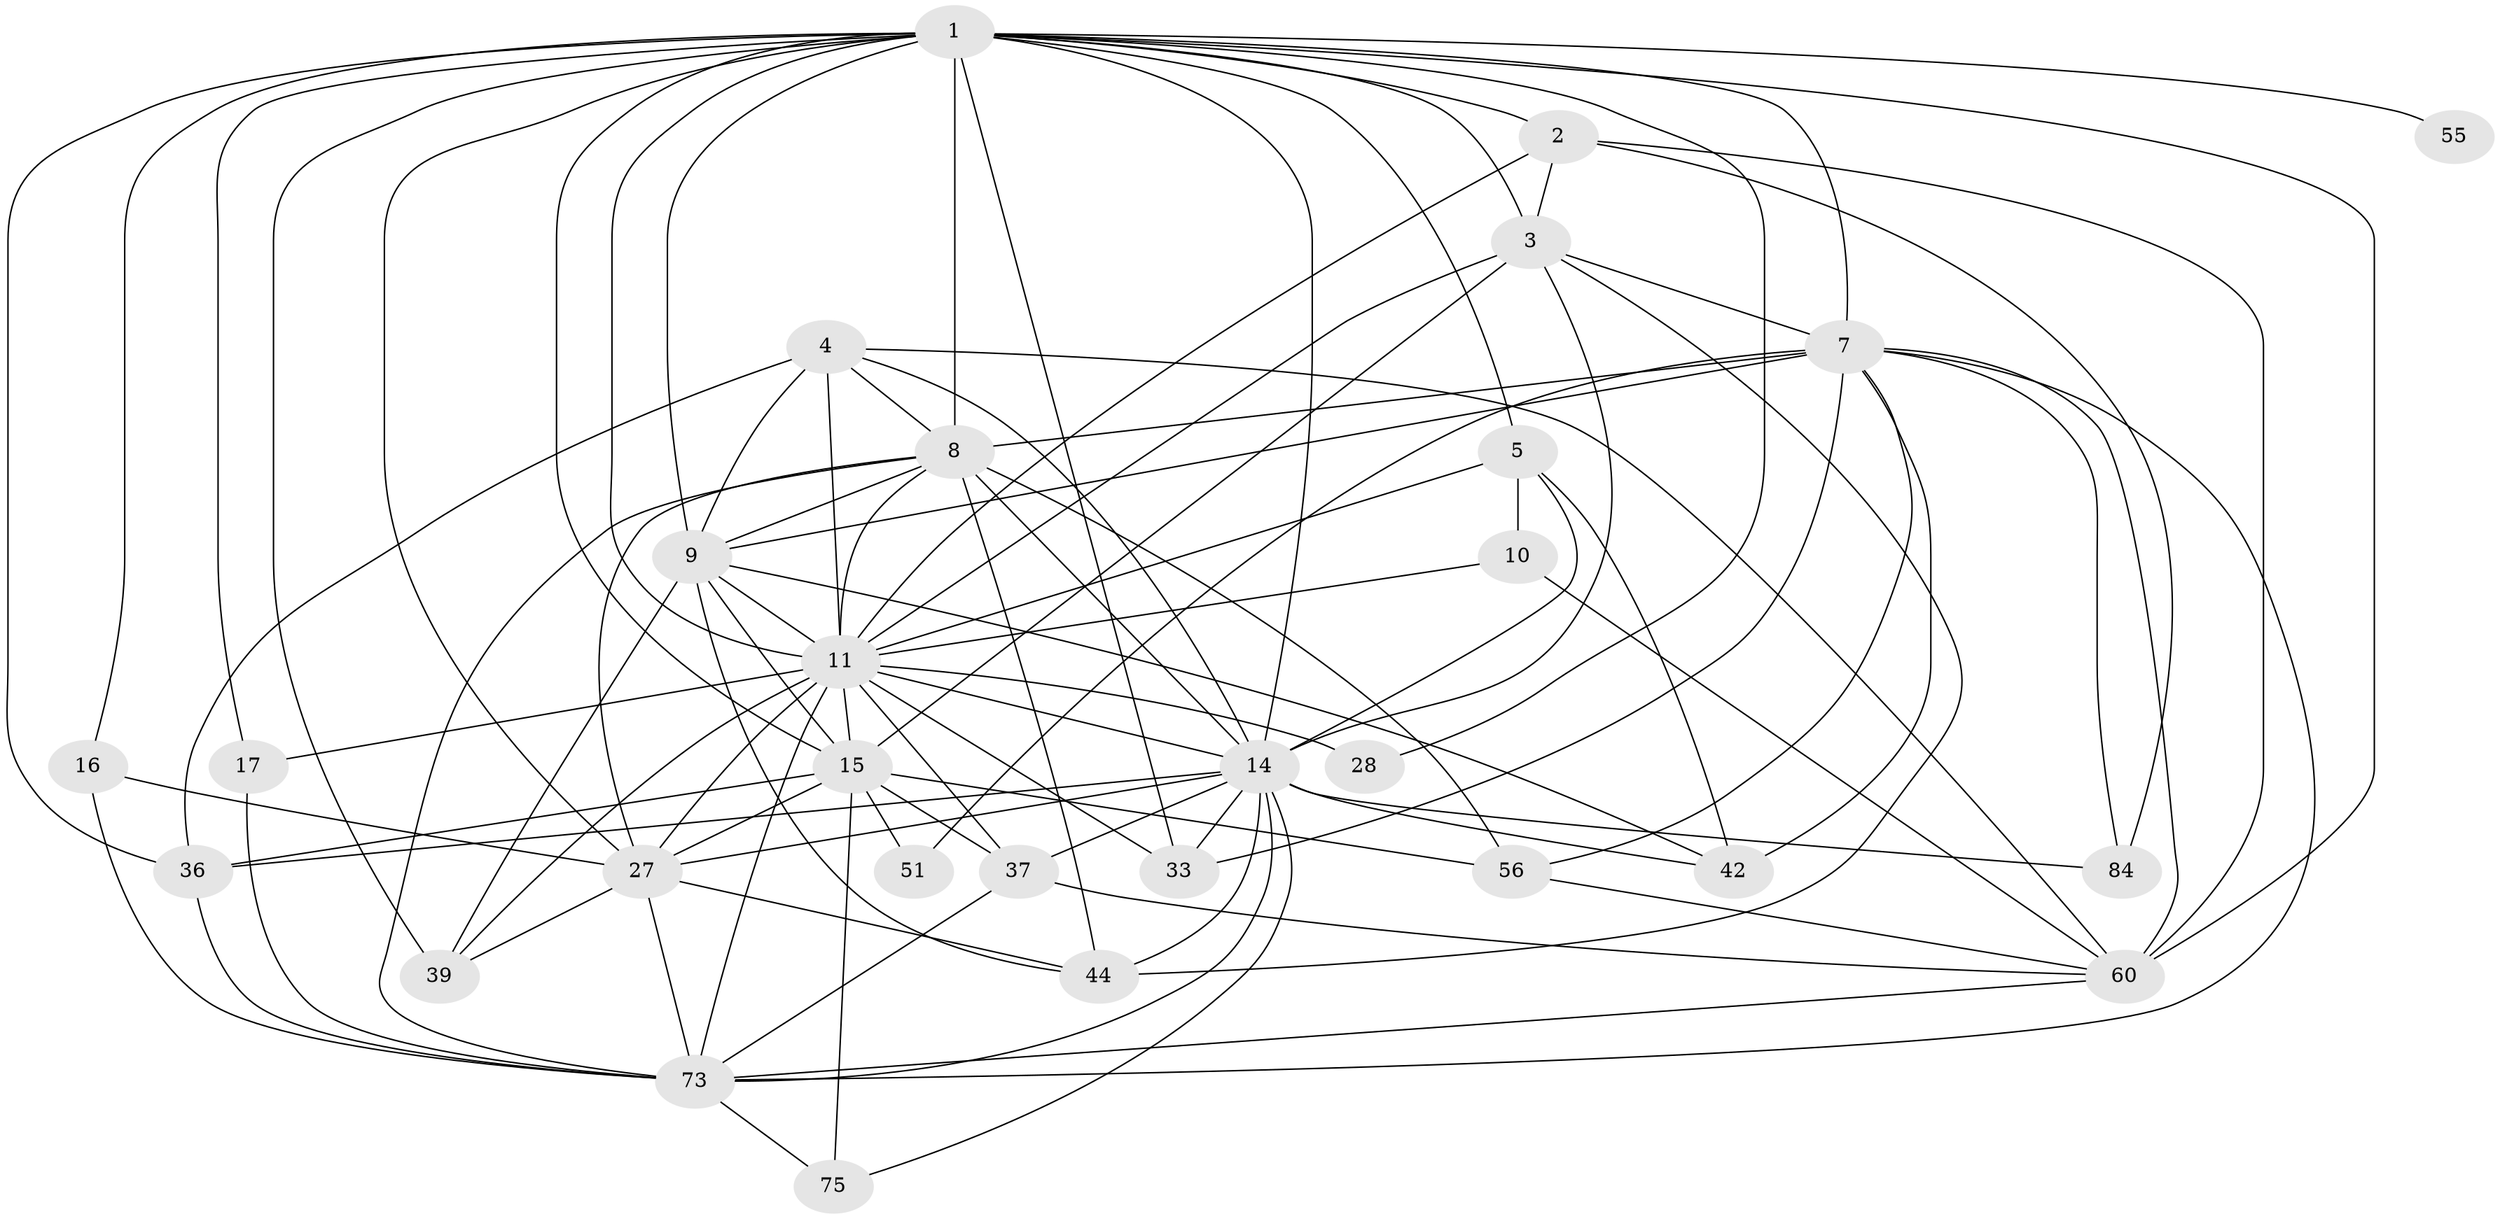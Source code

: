 // original degree distribution, {2: 0.15053763440860216, 3: 0.23655913978494625, 5: 0.1827956989247312, 8: 0.021505376344086023, 4: 0.2903225806451613, 6: 0.08602150537634409, 7: 0.03225806451612903}
// Generated by graph-tools (version 1.1) at 2025/18/03/04/25 18:18:39]
// undirected, 29 vertices, 96 edges
graph export_dot {
graph [start="1"]
  node [color=gray90,style=filled];
  1 [super="+6"];
  2 [super="+23"];
  3 [super="+13"];
  4 [super="+31+19"];
  5 [super="+34"];
  7 [super="+80+61+57+89"];
  8 [super="+58+43"];
  9 [super="+12+25+71"];
  10;
  11 [super="+49+29+69"];
  14 [super="+65+22+68"];
  15 [super="+18+48+92"];
  16;
  17 [super="+24"];
  27 [super="+30+35"];
  28;
  33;
  36 [super="+78"];
  37 [super="+46"];
  39 [super="+40"];
  42 [super="+63"];
  44 [super="+82"];
  51;
  55;
  56 [super="+81"];
  60 [super="+85+72"];
  73 [super="+76+83"];
  75;
  84;
  1 -- 17 [weight=2];
  1 -- 2;
  1 -- 3 [weight=2];
  1 -- 5;
  1 -- 7 [weight=2];
  1 -- 8 [weight=4];
  1 -- 9;
  1 -- 11 [weight=3];
  1 -- 14 [weight=2];
  1 -- 15 [weight=2];
  1 -- 16;
  1 -- 27;
  1 -- 28;
  1 -- 33;
  1 -- 36;
  1 -- 39 [weight=2];
  1 -- 55 [weight=2];
  1 -- 60 [weight=3];
  2 -- 11;
  2 -- 60;
  2 -- 84;
  2 -- 3;
  3 -- 7;
  3 -- 11;
  3 -- 44;
  3 -- 15;
  3 -- 14;
  4 -- 11;
  4 -- 8;
  4 -- 14;
  4 -- 36;
  4 -- 60;
  4 -- 9;
  5 -- 10;
  5 -- 42;
  5 -- 14;
  5 -- 11;
  7 -- 9;
  7 -- 33;
  7 -- 8 [weight=4];
  7 -- 51;
  7 -- 84;
  7 -- 60;
  7 -- 42;
  7 -- 56;
  7 -- 73;
  8 -- 27 [weight=2];
  8 -- 44;
  8 -- 14;
  8 -- 11;
  8 -- 9;
  8 -- 56;
  8 -- 73;
  9 -- 39;
  9 -- 44;
  9 -- 15;
  9 -- 11 [weight=3];
  9 -- 42;
  10 -- 11;
  10 -- 60;
  11 -- 33;
  11 -- 15;
  11 -- 37;
  11 -- 39;
  11 -- 14;
  11 -- 17;
  11 -- 27;
  11 -- 28;
  11 -- 73;
  14 -- 44;
  14 -- 33;
  14 -- 36 [weight=2];
  14 -- 75;
  14 -- 27;
  14 -- 84;
  14 -- 37;
  14 -- 42;
  14 -- 73;
  15 -- 51;
  15 -- 75;
  15 -- 36;
  15 -- 37;
  15 -- 56;
  15 -- 27;
  16 -- 27;
  16 -- 73;
  17 -- 73;
  27 -- 44;
  27 -- 39;
  27 -- 73 [weight=2];
  36 -- 73;
  37 -- 73;
  37 -- 60;
  56 -- 60;
  60 -- 73;
  73 -- 75;
}

